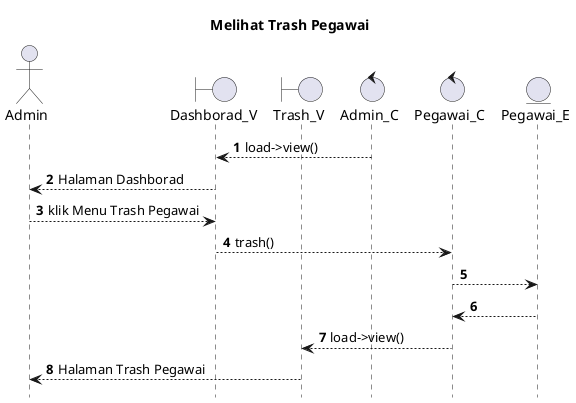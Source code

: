 @startuml

autonumber
hide footbox
title Melihat Trash Pegawai

Actor Admin
boundary Dashborad_V
boundary Trash_V
control Admin_C
control Pegawai_C
Entity Pegawai_E

Admin_C --> Dashborad_V: load->view()
Dashborad_V --> Admin: Halaman Dashborad
Admin --> Dashborad_V: klik Menu Trash Pegawai
Dashborad_V --> Pegawai_C: trash()
Pegawai_C --> Pegawai_E:
    
    Pegawai_E --> Pegawai_C:
    Pegawai_C --> Trash_V: load->view()
    Trash_V --> Admin: Halaman Trash Pegawai

@enduml